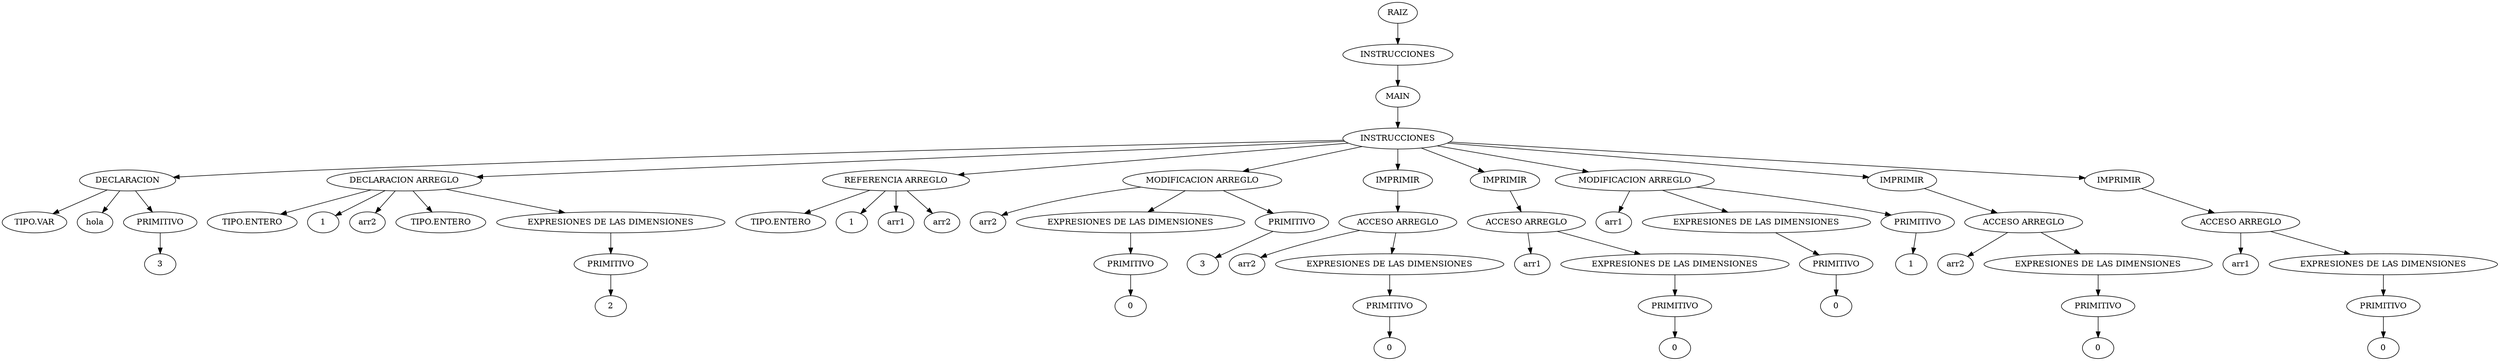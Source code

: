 digraph {
n0[label="RAIZ"];
n1[label="INSTRUCCIONES"];
n0->n1;
n2[label="MAIN"];
n1->n2;
n3[label="INSTRUCCIONES"];
n2->n3;
n4[label="DECLARACION"];
n3->n4;
n5[label="TIPO.VAR"];
n4->n5;
n6[label="hola"];
n4->n6;
n7[label="PRIMITIVO"];
n4->n7;
n8[label="3"];
n7->n8;
n9[label="DECLARACION ARREGLO"];
n3->n9;
n10[label="TIPO.ENTERO"];
n9->n10;
n11[label="1"];
n9->n11;
n12[label="arr2"];
n9->n12;
n13[label="TIPO.ENTERO"];
n9->n13;
n14[label="EXPRESIONES DE LAS DIMENSIONES"];
n9->n14;
n15[label="PRIMITIVO"];
n14->n15;
n16[label="2"];
n15->n16;
n17[label="REFERENCIA ARREGLO"];
n3->n17;
n18[label="TIPO.ENTERO"];
n17->n18;
n19[label="1"];
n17->n19;
n20[label="arr1"];
n17->n20;
n21[label="arr2"];
n17->n21;
n22[label="MODIFICACION ARREGLO"];
n3->n22;
n23[label="arr2"];
n22->n23;
n24[label="EXPRESIONES DE LAS DIMENSIONES"];
n22->n24;
n25[label="PRIMITIVO"];
n24->n25;
n26[label="0"];
n25->n26;
n27[label="PRIMITIVO"];
n22->n27;
n28[label="3"];
n27->n28;
n29[label="IMPRIMIR"];
n3->n29;
n30[label="ACCESO ARREGLO"];
n29->n30;
n31[label="arr2"];
n30->n31;
n32[label="EXPRESIONES DE LAS DIMENSIONES"];
n30->n32;
n33[label="PRIMITIVO"];
n32->n33;
n34[label="0"];
n33->n34;
n35[label="IMPRIMIR"];
n3->n35;
n36[label="ACCESO ARREGLO"];
n35->n36;
n37[label="arr1"];
n36->n37;
n38[label="EXPRESIONES DE LAS DIMENSIONES"];
n36->n38;
n39[label="PRIMITIVO"];
n38->n39;
n40[label="0"];
n39->n40;
n41[label="MODIFICACION ARREGLO"];
n3->n41;
n42[label="arr1"];
n41->n42;
n43[label="EXPRESIONES DE LAS DIMENSIONES"];
n41->n43;
n44[label="PRIMITIVO"];
n43->n44;
n45[label="0"];
n44->n45;
n46[label="PRIMITIVO"];
n41->n46;
n47[label="1"];
n46->n47;
n48[label="IMPRIMIR"];
n3->n48;
n49[label="ACCESO ARREGLO"];
n48->n49;
n50[label="arr2"];
n49->n50;
n51[label="EXPRESIONES DE LAS DIMENSIONES"];
n49->n51;
n52[label="PRIMITIVO"];
n51->n52;
n53[label="0"];
n52->n53;
n54[label="IMPRIMIR"];
n3->n54;
n55[label="ACCESO ARREGLO"];
n54->n55;
n56[label="arr1"];
n55->n56;
n57[label="EXPRESIONES DE LAS DIMENSIONES"];
n55->n57;
n58[label="PRIMITIVO"];
n57->n58;
n59[label="0"];
n58->n59;
}